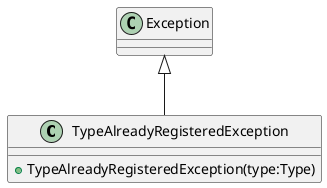 @startuml
class TypeAlreadyRegisteredException {
    + TypeAlreadyRegisteredException(type:Type)
}
Exception <|-- TypeAlreadyRegisteredException
@enduml
